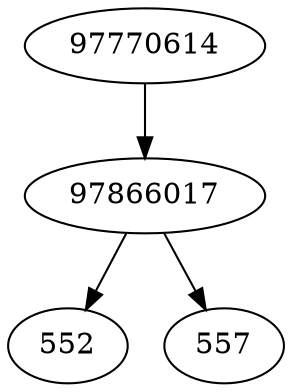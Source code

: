 strict digraph  {
552;
97866017;
557;
97770614;
97866017 -> 552;
97866017 -> 557;
97770614 -> 97866017;
}
